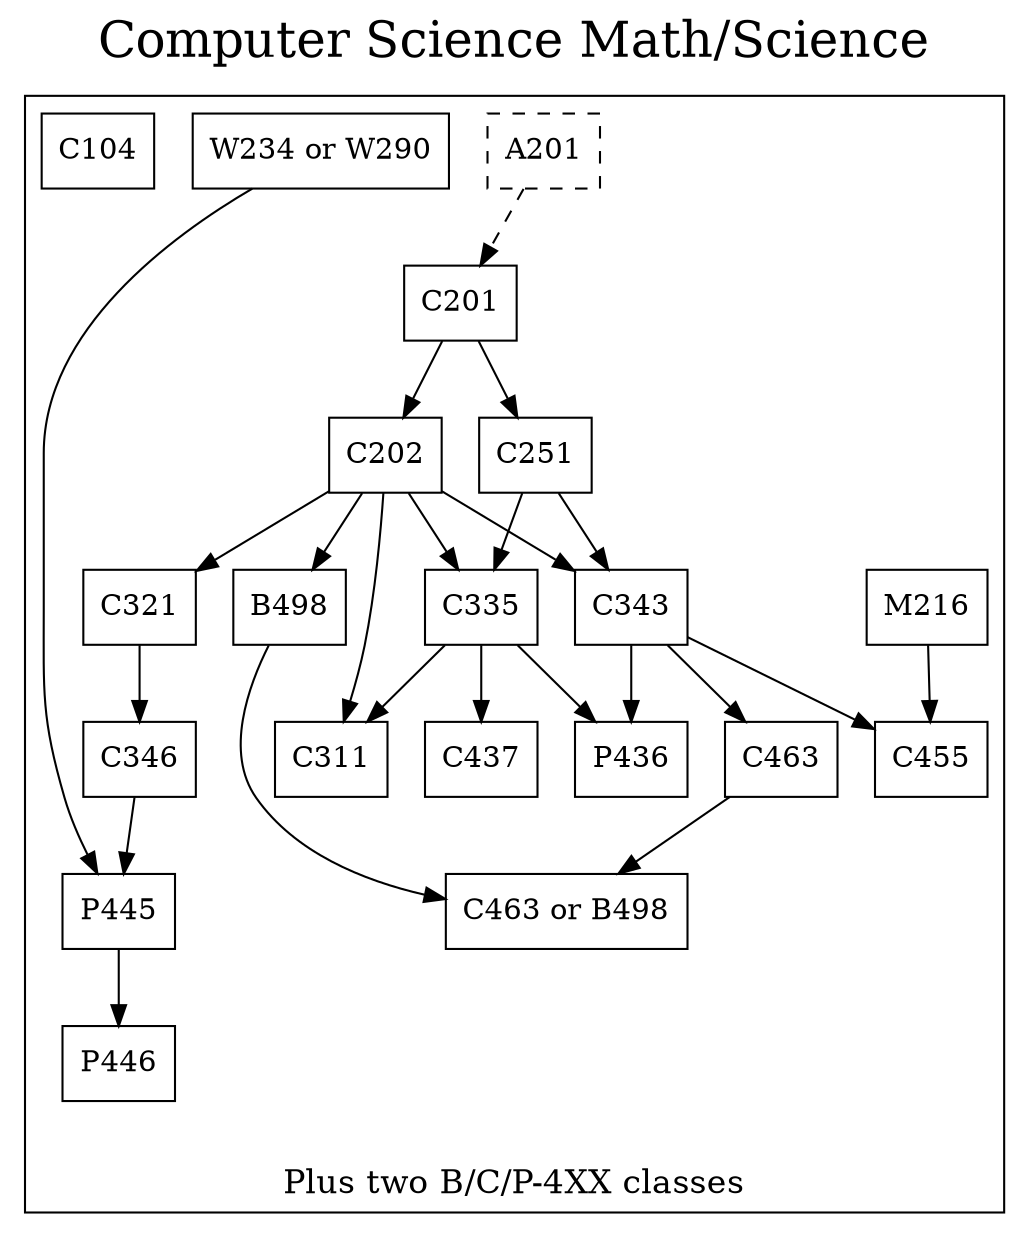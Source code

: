 digraph G {
node[style=solid]; rankdir=TB;
node [shape=record]

labelloc=t
fontsize=24
label="Computer Science Math/Science\n"

subgraph cluster0 {
fontsize=16
style="solid"
labelloc=b label="\nPlus two B/C/P-4XX classes"

W234orW290->C201 [style=invis]
A201 [style=dashed]
C104
W234orW290 [label="W234 or W290"]  {rank="max";}
C201
C202
C251
C335
C343
C321
C346
C311
P436
C437
C455
P445
P446
C463 [group=2]
B498 [group=3]
C463orB498 [label="C463 or B498"]
M216
}

A201->C201 [style=dashed]
C201->C202
C201->C251
C202->C335
C202->B498
C251->C335
C251->C343
C202->C343
C321->C346
C202->C311
C202->C321
C335->C311
C335->C437
C343->P436
C343->C463
C463->C463orB498
B498->C463orB498
C335->P436
M216->C455
C343->C455
C346->P445
W234orW290->P445
P445->P446
}
